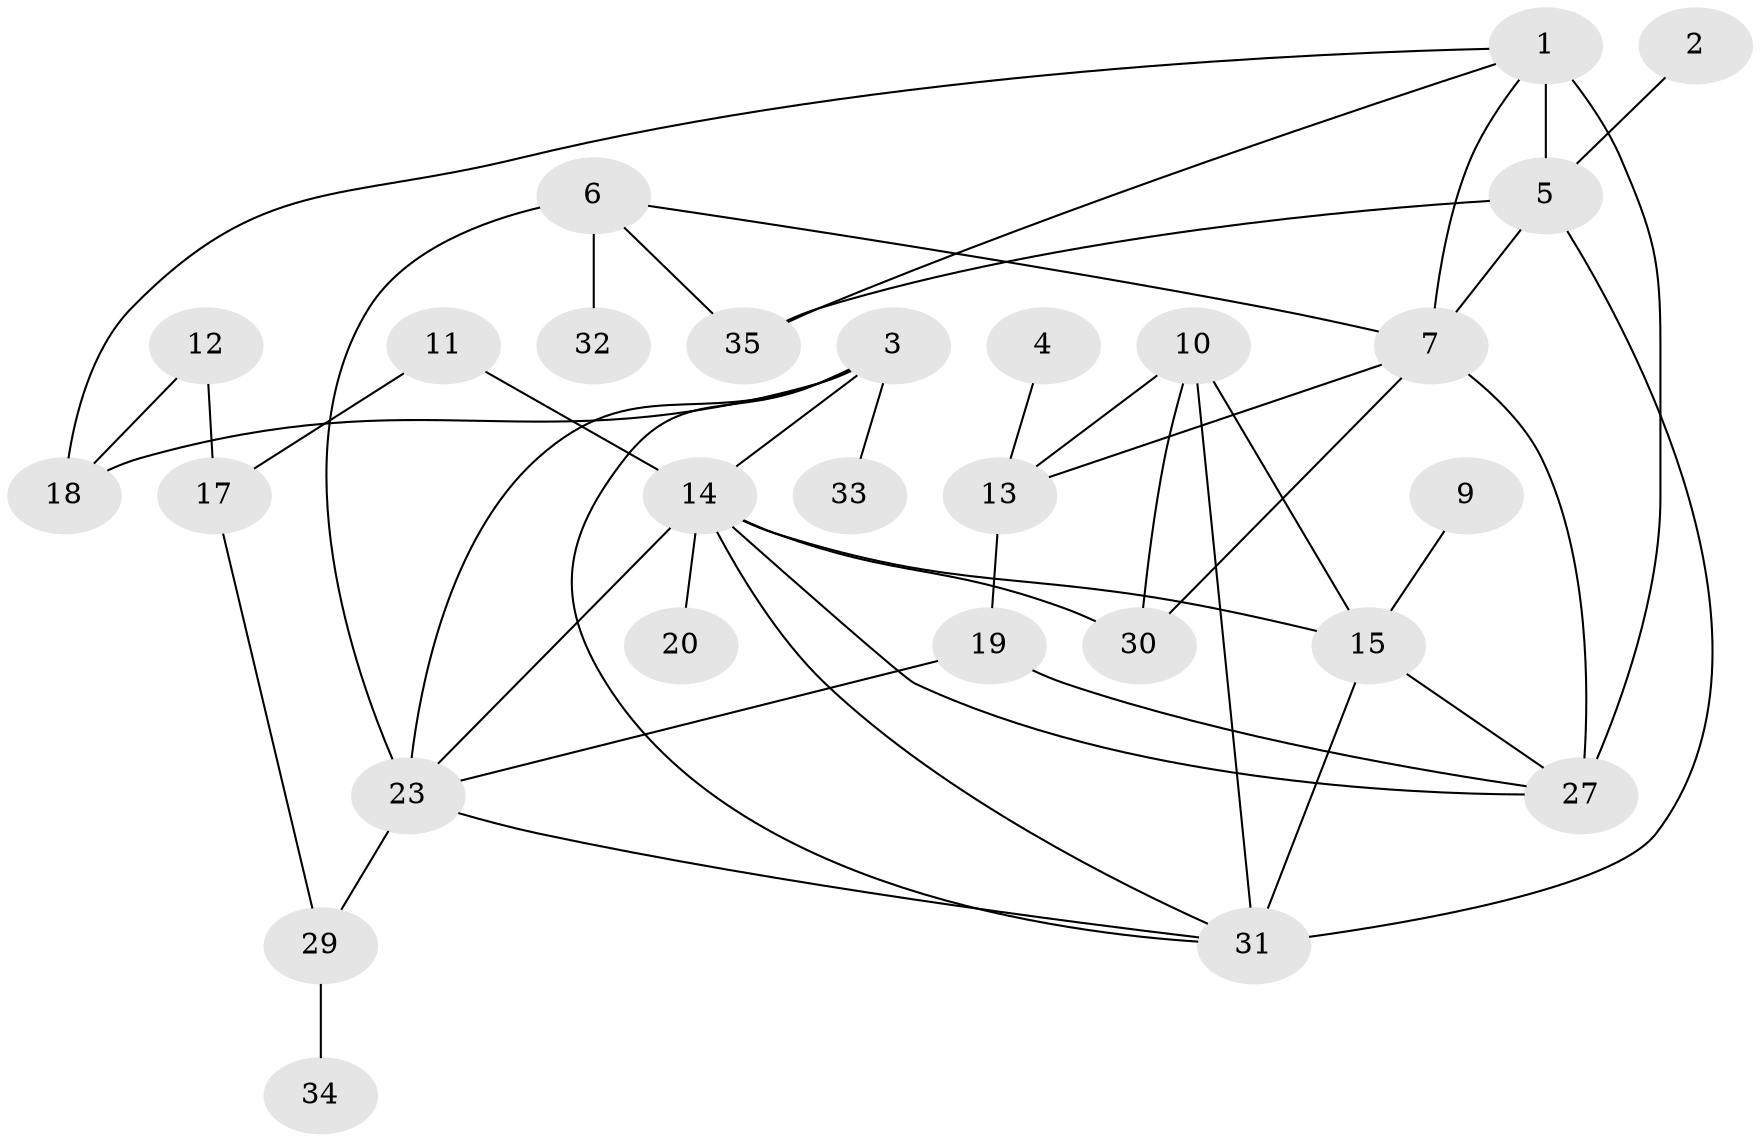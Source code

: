 // original degree distribution, {3: 0.3013698630136986, 1: 0.1917808219178082, 2: 0.1506849315068493, 8: 0.0273972602739726, 0: 0.136986301369863, 4: 0.1095890410958904, 5: 0.0410958904109589, 6: 0.0273972602739726, 7: 0.0136986301369863}
// Generated by graph-tools (version 1.1) at 2025/33/03/09/25 02:33:57]
// undirected, 27 vertices, 46 edges
graph export_dot {
graph [start="1"]
  node [color=gray90,style=filled];
  1;
  2;
  3;
  4;
  5;
  6;
  7;
  9;
  10;
  11;
  12;
  13;
  14;
  15;
  17;
  18;
  19;
  20;
  23;
  27;
  29;
  30;
  31;
  32;
  33;
  34;
  35;
  1 -- 5 [weight=2.0];
  1 -- 7 [weight=1.0];
  1 -- 18 [weight=1.0];
  1 -- 27 [weight=4.0];
  1 -- 35 [weight=1.0];
  2 -- 5 [weight=1.0];
  3 -- 14 [weight=3.0];
  3 -- 18 [weight=1.0];
  3 -- 23 [weight=1.0];
  3 -- 31 [weight=1.0];
  3 -- 33 [weight=1.0];
  4 -- 13 [weight=1.0];
  5 -- 7 [weight=1.0];
  5 -- 31 [weight=3.0];
  5 -- 35 [weight=1.0];
  6 -- 7 [weight=1.0];
  6 -- 23 [weight=2.0];
  6 -- 32 [weight=1.0];
  6 -- 35 [weight=1.0];
  7 -- 13 [weight=1.0];
  7 -- 27 [weight=2.0];
  7 -- 30 [weight=1.0];
  9 -- 15 [weight=1.0];
  10 -- 13 [weight=1.0];
  10 -- 15 [weight=1.0];
  10 -- 30 [weight=1.0];
  10 -- 31 [weight=1.0];
  11 -- 14 [weight=2.0];
  11 -- 17 [weight=1.0];
  12 -- 17 [weight=1.0];
  12 -- 18 [weight=1.0];
  13 -- 19 [weight=1.0];
  14 -- 15 [weight=1.0];
  14 -- 20 [weight=1.0];
  14 -- 23 [weight=1.0];
  14 -- 27 [weight=1.0];
  14 -- 30 [weight=1.0];
  14 -- 31 [weight=2.0];
  15 -- 27 [weight=1.0];
  15 -- 31 [weight=1.0];
  17 -- 29 [weight=1.0];
  19 -- 23 [weight=1.0];
  19 -- 27 [weight=1.0];
  23 -- 29 [weight=1.0];
  23 -- 31 [weight=1.0];
  29 -- 34 [weight=1.0];
}
